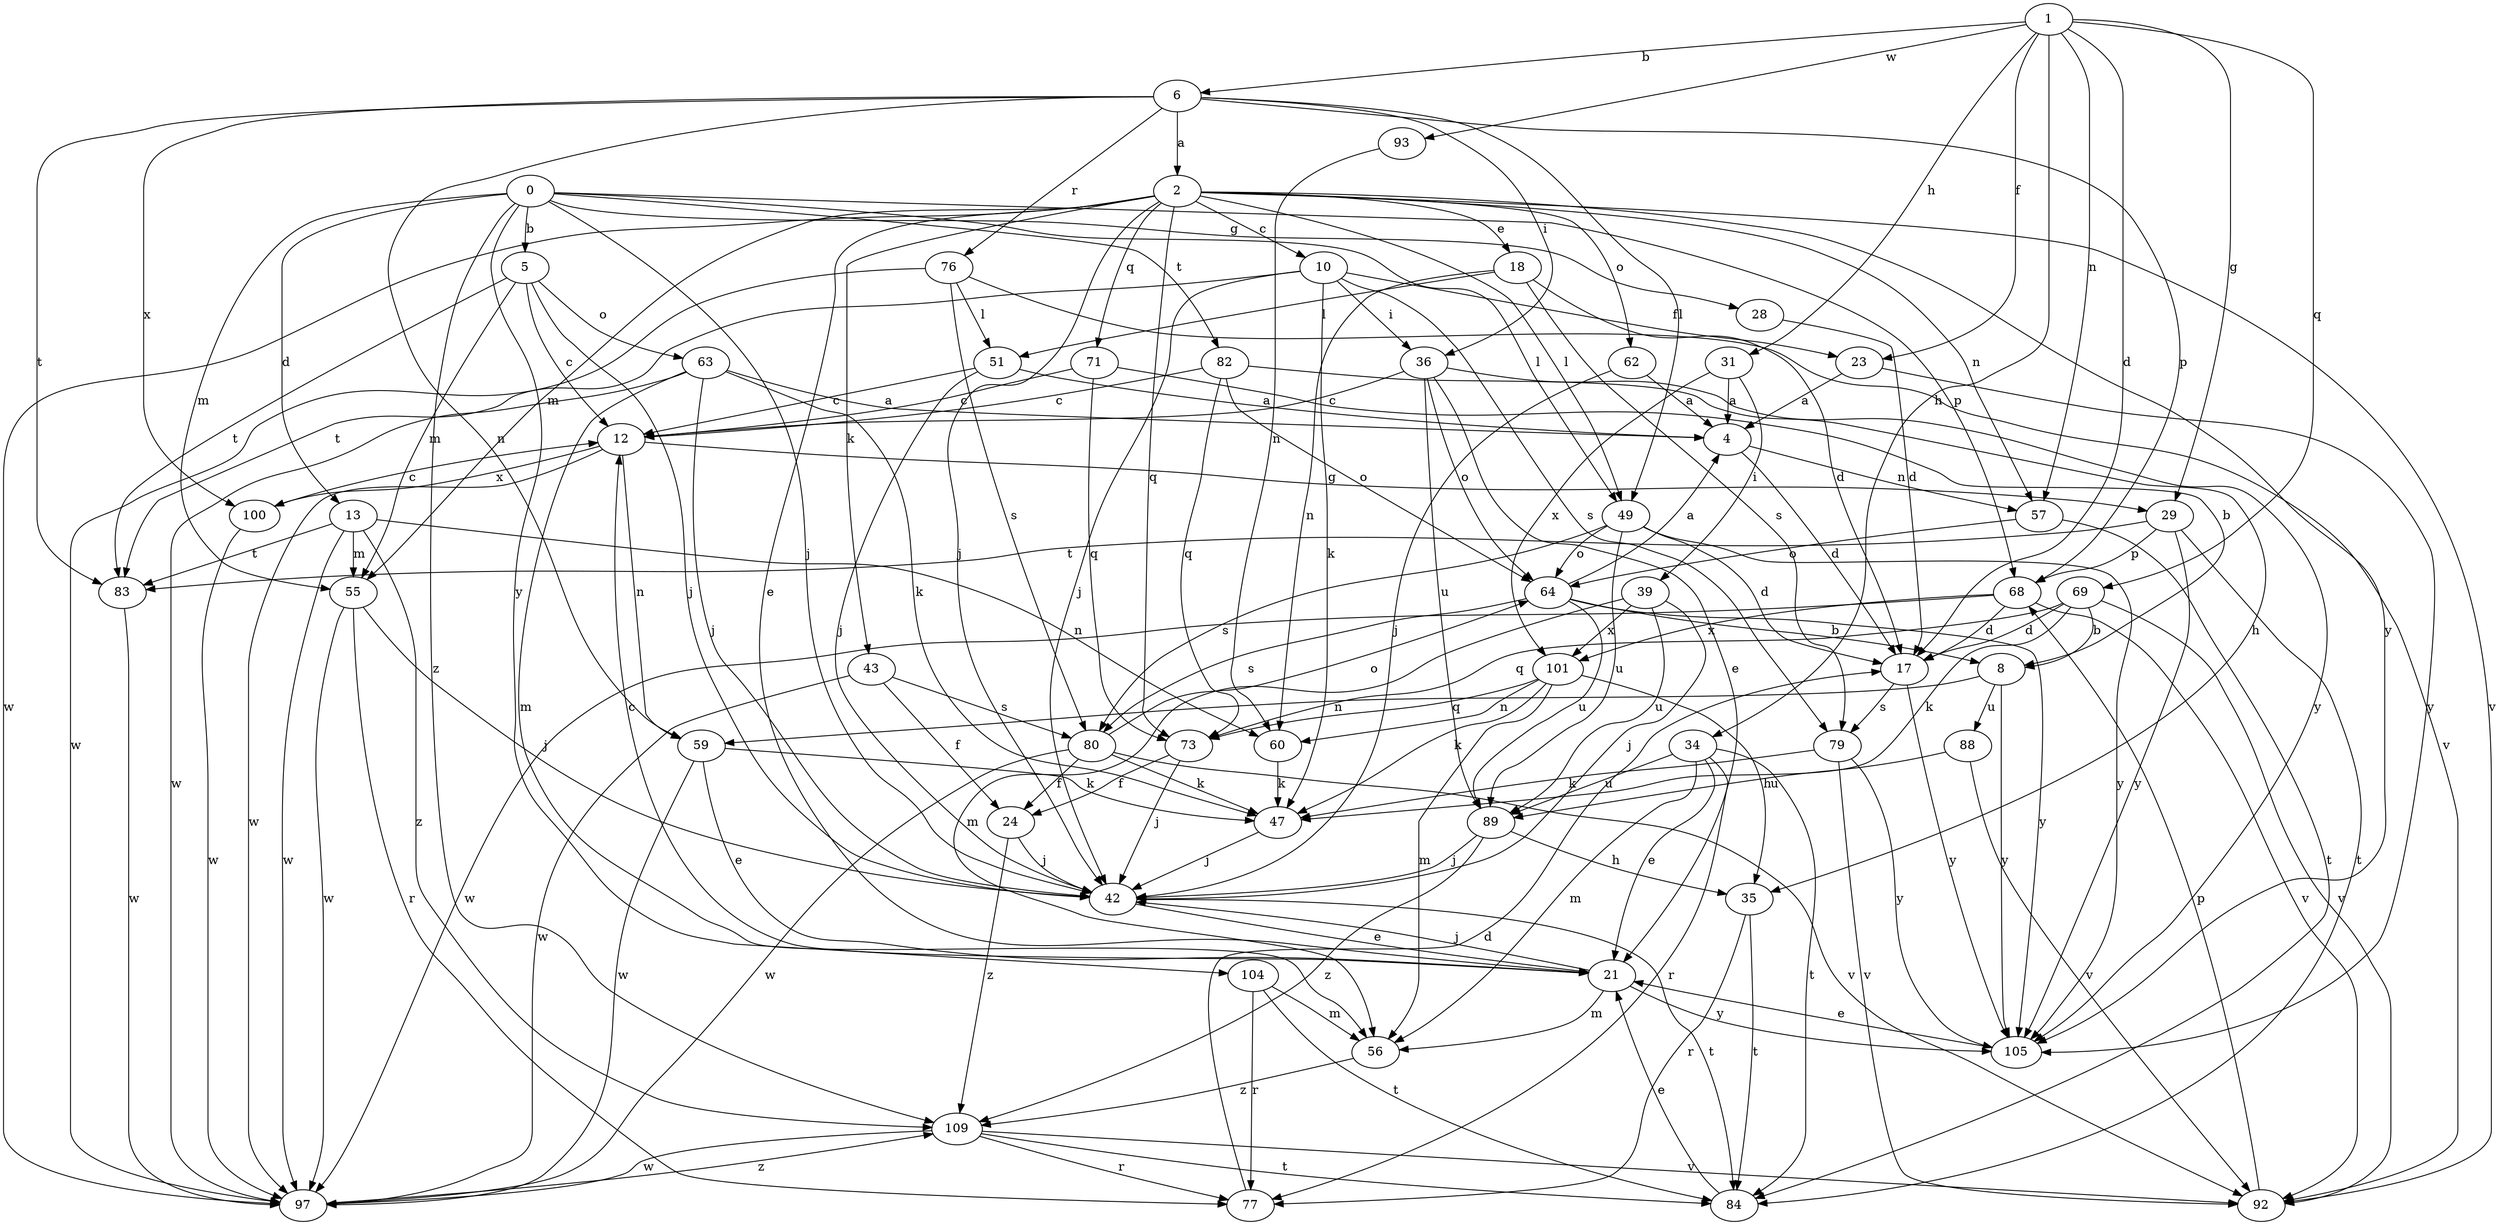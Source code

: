 strict digraph  {
0;
1;
2;
4;
5;
6;
8;
10;
12;
13;
17;
18;
21;
23;
24;
28;
29;
31;
34;
35;
36;
39;
42;
43;
47;
49;
51;
55;
56;
57;
59;
60;
62;
63;
64;
68;
69;
71;
73;
76;
77;
79;
80;
82;
83;
84;
88;
89;
92;
93;
97;
100;
101;
104;
105;
109;
0 -> 5  [label=b];
0 -> 13  [label=d];
0 -> 28  [label=g];
0 -> 42  [label=j];
0 -> 49  [label=l];
0 -> 55  [label=m];
0 -> 68  [label=p];
0 -> 82  [label=t];
0 -> 104  [label=y];
0 -> 109  [label=z];
1 -> 6  [label=b];
1 -> 17  [label=d];
1 -> 23  [label=f];
1 -> 29  [label=g];
1 -> 31  [label=h];
1 -> 34  [label=h];
1 -> 57  [label=n];
1 -> 69  [label=q];
1 -> 93  [label=w];
2 -> 10  [label=c];
2 -> 18  [label=e];
2 -> 21  [label=e];
2 -> 42  [label=j];
2 -> 43  [label=k];
2 -> 49  [label=l];
2 -> 55  [label=m];
2 -> 57  [label=n];
2 -> 62  [label=o];
2 -> 71  [label=q];
2 -> 73  [label=q];
2 -> 92  [label=v];
2 -> 97  [label=w];
2 -> 105  [label=y];
4 -> 17  [label=d];
4 -> 57  [label=n];
5 -> 12  [label=c];
5 -> 42  [label=j];
5 -> 55  [label=m];
5 -> 63  [label=o];
5 -> 83  [label=t];
6 -> 2  [label=a];
6 -> 36  [label=i];
6 -> 49  [label=l];
6 -> 59  [label=n];
6 -> 68  [label=p];
6 -> 76  [label=r];
6 -> 83  [label=t];
6 -> 100  [label=x];
8 -> 59  [label=n];
8 -> 88  [label=u];
8 -> 105  [label=y];
10 -> 23  [label=f];
10 -> 36  [label=i];
10 -> 42  [label=j];
10 -> 47  [label=k];
10 -> 79  [label=s];
10 -> 83  [label=t];
12 -> 29  [label=g];
12 -> 59  [label=n];
12 -> 97  [label=w];
12 -> 100  [label=x];
13 -> 55  [label=m];
13 -> 60  [label=n];
13 -> 83  [label=t];
13 -> 97  [label=w];
13 -> 109  [label=z];
17 -> 79  [label=s];
17 -> 105  [label=y];
18 -> 17  [label=d];
18 -> 51  [label=l];
18 -> 60  [label=n];
18 -> 79  [label=s];
21 -> 12  [label=c];
21 -> 42  [label=j];
21 -> 56  [label=m];
21 -> 105  [label=y];
23 -> 4  [label=a];
23 -> 105  [label=y];
24 -> 42  [label=j];
24 -> 109  [label=z];
28 -> 17  [label=d];
29 -> 68  [label=p];
29 -> 83  [label=t];
29 -> 84  [label=t];
29 -> 105  [label=y];
31 -> 4  [label=a];
31 -> 39  [label=i];
31 -> 101  [label=x];
34 -> 21  [label=e];
34 -> 56  [label=m];
34 -> 77  [label=r];
34 -> 84  [label=t];
34 -> 89  [label=u];
35 -> 77  [label=r];
35 -> 84  [label=t];
36 -> 12  [label=c];
36 -> 21  [label=e];
36 -> 64  [label=o];
36 -> 89  [label=u];
36 -> 105  [label=y];
39 -> 42  [label=j];
39 -> 56  [label=m];
39 -> 89  [label=u];
39 -> 101  [label=x];
42 -> 21  [label=e];
42 -> 84  [label=t];
43 -> 24  [label=f];
43 -> 80  [label=s];
43 -> 97  [label=w];
47 -> 42  [label=j];
49 -> 17  [label=d];
49 -> 64  [label=o];
49 -> 80  [label=s];
49 -> 89  [label=u];
49 -> 105  [label=y];
51 -> 4  [label=a];
51 -> 12  [label=c];
51 -> 42  [label=j];
55 -> 42  [label=j];
55 -> 77  [label=r];
55 -> 97  [label=w];
56 -> 109  [label=z];
57 -> 64  [label=o];
57 -> 84  [label=t];
59 -> 21  [label=e];
59 -> 47  [label=k];
59 -> 97  [label=w];
60 -> 47  [label=k];
62 -> 4  [label=a];
62 -> 42  [label=j];
63 -> 4  [label=a];
63 -> 42  [label=j];
63 -> 47  [label=k];
63 -> 56  [label=m];
63 -> 97  [label=w];
64 -> 4  [label=a];
64 -> 8  [label=b];
64 -> 80  [label=s];
64 -> 89  [label=u];
64 -> 105  [label=y];
68 -> 17  [label=d];
68 -> 92  [label=v];
68 -> 97  [label=w];
68 -> 101  [label=x];
69 -> 8  [label=b];
69 -> 17  [label=d];
69 -> 47  [label=k];
69 -> 73  [label=q];
69 -> 92  [label=v];
71 -> 8  [label=b];
71 -> 12  [label=c];
71 -> 73  [label=q];
73 -> 24  [label=f];
73 -> 42  [label=j];
76 -> 51  [label=l];
76 -> 80  [label=s];
76 -> 92  [label=v];
76 -> 97  [label=w];
77 -> 17  [label=d];
79 -> 47  [label=k];
79 -> 92  [label=v];
79 -> 105  [label=y];
80 -> 24  [label=f];
80 -> 47  [label=k];
80 -> 64  [label=o];
80 -> 92  [label=v];
80 -> 97  [label=w];
82 -> 12  [label=c];
82 -> 35  [label=h];
82 -> 64  [label=o];
82 -> 73  [label=q];
83 -> 97  [label=w];
84 -> 21  [label=e];
88 -> 89  [label=u];
88 -> 92  [label=v];
89 -> 35  [label=h];
89 -> 42  [label=j];
89 -> 109  [label=z];
92 -> 68  [label=p];
93 -> 60  [label=n];
97 -> 109  [label=z];
100 -> 12  [label=c];
100 -> 97  [label=w];
101 -> 35  [label=h];
101 -> 47  [label=k];
101 -> 56  [label=m];
101 -> 60  [label=n];
101 -> 73  [label=q];
104 -> 56  [label=m];
104 -> 77  [label=r];
104 -> 84  [label=t];
105 -> 21  [label=e];
109 -> 77  [label=r];
109 -> 84  [label=t];
109 -> 92  [label=v];
109 -> 97  [label=w];
}
